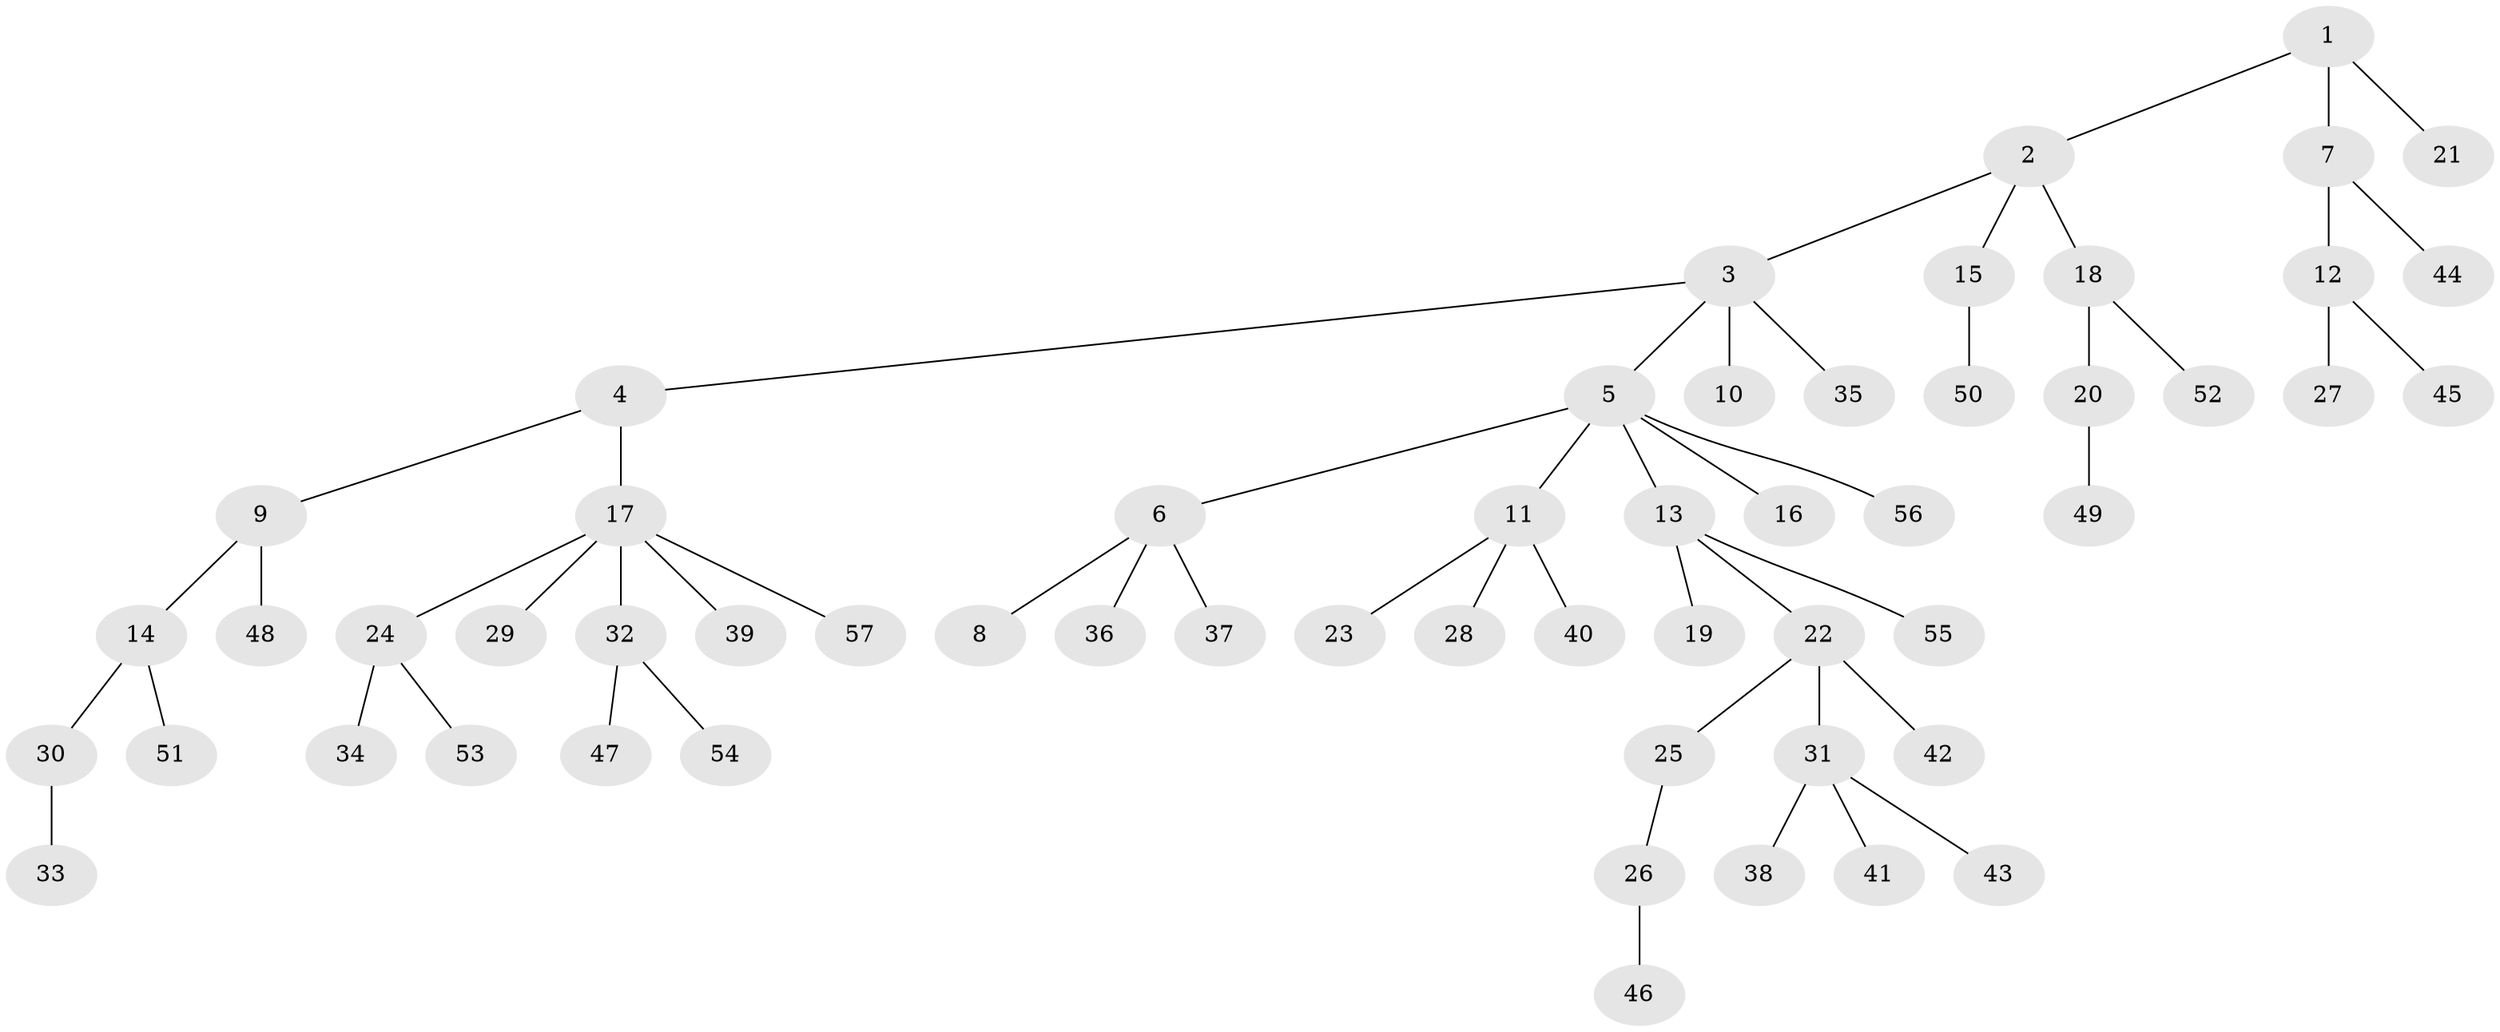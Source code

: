 // Generated by graph-tools (version 1.1) at 2025/50/03/09/25 03:50:16]
// undirected, 57 vertices, 56 edges
graph export_dot {
graph [start="1"]
  node [color=gray90,style=filled];
  1;
  2;
  3;
  4;
  5;
  6;
  7;
  8;
  9;
  10;
  11;
  12;
  13;
  14;
  15;
  16;
  17;
  18;
  19;
  20;
  21;
  22;
  23;
  24;
  25;
  26;
  27;
  28;
  29;
  30;
  31;
  32;
  33;
  34;
  35;
  36;
  37;
  38;
  39;
  40;
  41;
  42;
  43;
  44;
  45;
  46;
  47;
  48;
  49;
  50;
  51;
  52;
  53;
  54;
  55;
  56;
  57;
  1 -- 2;
  1 -- 7;
  1 -- 21;
  2 -- 3;
  2 -- 15;
  2 -- 18;
  3 -- 4;
  3 -- 5;
  3 -- 10;
  3 -- 35;
  4 -- 9;
  4 -- 17;
  5 -- 6;
  5 -- 11;
  5 -- 13;
  5 -- 16;
  5 -- 56;
  6 -- 8;
  6 -- 36;
  6 -- 37;
  7 -- 12;
  7 -- 44;
  9 -- 14;
  9 -- 48;
  11 -- 23;
  11 -- 28;
  11 -- 40;
  12 -- 27;
  12 -- 45;
  13 -- 19;
  13 -- 22;
  13 -- 55;
  14 -- 30;
  14 -- 51;
  15 -- 50;
  17 -- 24;
  17 -- 29;
  17 -- 32;
  17 -- 39;
  17 -- 57;
  18 -- 20;
  18 -- 52;
  20 -- 49;
  22 -- 25;
  22 -- 31;
  22 -- 42;
  24 -- 34;
  24 -- 53;
  25 -- 26;
  26 -- 46;
  30 -- 33;
  31 -- 38;
  31 -- 41;
  31 -- 43;
  32 -- 47;
  32 -- 54;
}
